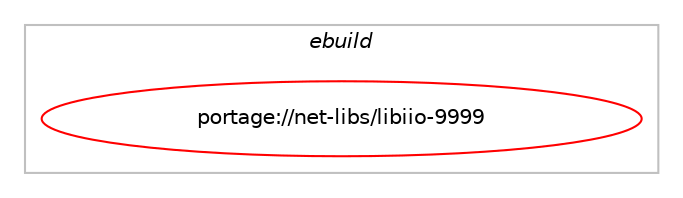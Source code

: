 digraph prolog {

# *************
# Graph options
# *************

newrank=true;
concentrate=true;
compound=true;
graph [rankdir=LR,fontname=Helvetica,fontsize=10,ranksep=1.5];#, ranksep=2.5, nodesep=0.2];
edge  [arrowhead=vee];
node  [fontname=Helvetica,fontsize=10];

# **********
# The ebuild
# **********

subgraph cluster_leftcol {
color=gray;
label=<<i>ebuild</i>>;
id [label="portage://net-libs/libiio-9999", color=red, width=4, href="../net-libs/libiio-9999.svg"];
}

# ****************
# The dependencies
# ****************

subgraph cluster_midcol {
color=gray;
label=<<i>dependencies</i>>;
subgraph cluster_compile {
fillcolor="#eeeeee";
style=filled;
label=<<i>compile</i>>;
# *** BEGIN UNKNOWN DEPENDENCY TYPE (TODO) ***
# id -> equal(use_conditional_group(positive,aio,portage://net-libs/libiio-9999,[package_dependency(portage://net-libs/libiio-9999,install,no,dev-libs,libaio,none,[,,],[],[])]))
# *** END UNKNOWN DEPENDENCY TYPE (TODO) ***

# *** BEGIN UNKNOWN DEPENDENCY TYPE (TODO) ***
# id -> equal(use_conditional_group(positive,python,portage://net-libs/libiio-9999,[use_conditional_group(positive,python_single_target_python3_10,portage://net-libs/libiio-9999,[package_dependency(portage://net-libs/libiio-9999,install,no,dev-lang,python,none,[,,],[slot(3.10)],[])]),use_conditional_group(positive,python_single_target_python3_11,portage://net-libs/libiio-9999,[package_dependency(portage://net-libs/libiio-9999,install,no,dev-lang,python,none,[,,],[slot(3.11)],[])]),use_conditional_group(positive,python_single_target_python3_12,portage://net-libs/libiio-9999,[package_dependency(portage://net-libs/libiio-9999,install,no,dev-lang,python,none,[,,],[slot(3.12)],[])])]))
# *** END UNKNOWN DEPENDENCY TYPE (TODO) ***

# *** BEGIN UNKNOWN DEPENDENCY TYPE (TODO) ***
# id -> equal(use_conditional_group(positive,zeroconf,portage://net-libs/libiio-9999,[package_dependency(portage://net-libs/libiio-9999,install,no,net-dns,avahi,none,[,,],[],[use(enable(dbus),none)])]))
# *** END UNKNOWN DEPENDENCY TYPE (TODO) ***

# *** BEGIN UNKNOWN DEPENDENCY TYPE (TODO) ***
# id -> equal(package_dependency(portage://net-libs/libiio-9999,install,no,dev-libs,libxml2,none,[,,],[],[]))
# *** END UNKNOWN DEPENDENCY TYPE (TODO) ***

# *** BEGIN UNKNOWN DEPENDENCY TYPE (TODO) ***
# id -> equal(package_dependency(portage://net-libs/libiio-9999,install,no,virtual,libusb,none,[,,],[slot(1)],[]))
# *** END UNKNOWN DEPENDENCY TYPE (TODO) ***

}
subgraph cluster_compileandrun {
fillcolor="#eeeeee";
style=filled;
label=<<i>compile and run</i>>;
}
subgraph cluster_run {
fillcolor="#eeeeee";
style=filled;
label=<<i>run</i>>;
# *** BEGIN UNKNOWN DEPENDENCY TYPE (TODO) ***
# id -> equal(use_conditional_group(positive,aio,portage://net-libs/libiio-9999,[package_dependency(portage://net-libs/libiio-9999,run,no,dev-libs,libaio,none,[,,],[],[])]))
# *** END UNKNOWN DEPENDENCY TYPE (TODO) ***

# *** BEGIN UNKNOWN DEPENDENCY TYPE (TODO) ***
# id -> equal(use_conditional_group(positive,python,portage://net-libs/libiio-9999,[use_conditional_group(positive,python_single_target_python3_10,portage://net-libs/libiio-9999,[package_dependency(portage://net-libs/libiio-9999,run,no,dev-lang,python,none,[,,],[slot(3.10)],[])]),use_conditional_group(positive,python_single_target_python3_11,portage://net-libs/libiio-9999,[package_dependency(portage://net-libs/libiio-9999,run,no,dev-lang,python,none,[,,],[slot(3.11)],[])]),use_conditional_group(positive,python_single_target_python3_12,portage://net-libs/libiio-9999,[package_dependency(portage://net-libs/libiio-9999,run,no,dev-lang,python,none,[,,],[slot(3.12)],[])])]))
# *** END UNKNOWN DEPENDENCY TYPE (TODO) ***

# *** BEGIN UNKNOWN DEPENDENCY TYPE (TODO) ***
# id -> equal(use_conditional_group(positive,zeroconf,portage://net-libs/libiio-9999,[package_dependency(portage://net-libs/libiio-9999,run,no,net-dns,avahi,none,[,,],[],[use(enable(dbus),none)])]))
# *** END UNKNOWN DEPENDENCY TYPE (TODO) ***

# *** BEGIN UNKNOWN DEPENDENCY TYPE (TODO) ***
# id -> equal(package_dependency(portage://net-libs/libiio-9999,run,no,dev-libs,libxml2,none,[,,],[],[]))
# *** END UNKNOWN DEPENDENCY TYPE (TODO) ***

# *** BEGIN UNKNOWN DEPENDENCY TYPE (TODO) ***
# id -> equal(package_dependency(portage://net-libs/libiio-9999,run,no,virtual,libusb,none,[,,],[slot(1)],[]))
# *** END UNKNOWN DEPENDENCY TYPE (TODO) ***

}
}

# **************
# The candidates
# **************

subgraph cluster_choices {
rank=same;
color=gray;
label=<<i>candidates</i>>;

}

}
